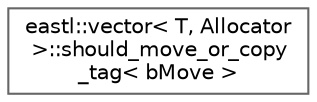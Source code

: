 digraph "类继承关系图"
{
 // LATEX_PDF_SIZE
  bgcolor="transparent";
  edge [fontname=Helvetica,fontsize=10,labelfontname=Helvetica,labelfontsize=10];
  node [fontname=Helvetica,fontsize=10,shape=box,height=0.2,width=0.4];
  rankdir="LR";
  Node0 [id="Node000000",label="eastl::vector\< T, Allocator\l \>::should_move_or_copy\l_tag\< bMove \>",height=0.2,width=0.4,color="grey40", fillcolor="white", style="filled",URL="$structeastl_1_1vector_1_1should__move__or__copy__tag.html",tooltip=" "];
}
